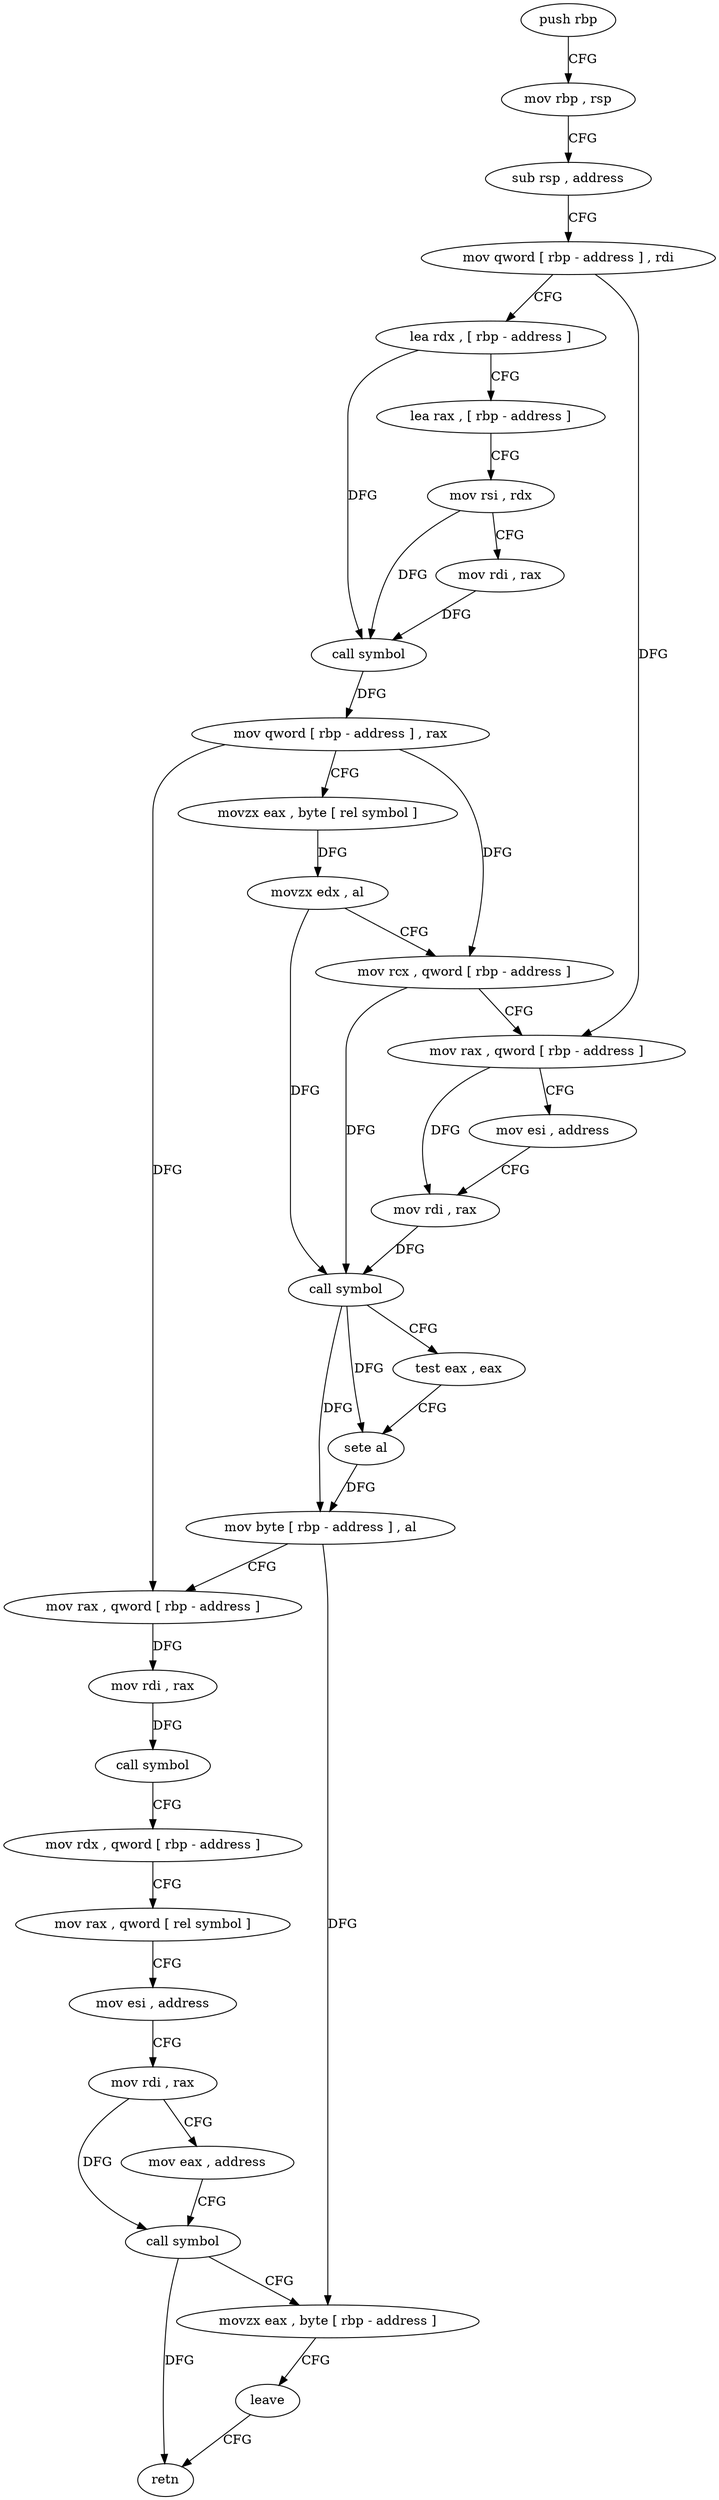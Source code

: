 digraph "func" {
"4218934" [label = "push rbp" ]
"4218935" [label = "mov rbp , rsp" ]
"4218938" [label = "sub rsp , address" ]
"4218942" [label = "mov qword [ rbp - address ] , rdi" ]
"4218946" [label = "lea rdx , [ rbp - address ]" ]
"4218950" [label = "lea rax , [ rbp - address ]" ]
"4218954" [label = "mov rsi , rdx" ]
"4218957" [label = "mov rdi , rax" ]
"4218960" [label = "call symbol" ]
"4218965" [label = "mov qword [ rbp - address ] , rax" ]
"4218969" [label = "movzx eax , byte [ rel symbol ]" ]
"4218976" [label = "movzx edx , al" ]
"4218979" [label = "mov rcx , qword [ rbp - address ]" ]
"4218983" [label = "mov rax , qword [ rbp - address ]" ]
"4218987" [label = "mov esi , address" ]
"4218992" [label = "mov rdi , rax" ]
"4218995" [label = "call symbol" ]
"4219000" [label = "test eax , eax" ]
"4219002" [label = "sete al" ]
"4219005" [label = "mov byte [ rbp - address ] , al" ]
"4219008" [label = "mov rax , qword [ rbp - address ]" ]
"4219012" [label = "mov rdi , rax" ]
"4219015" [label = "call symbol" ]
"4219020" [label = "mov rdx , qword [ rbp - address ]" ]
"4219024" [label = "mov rax , qword [ rel symbol ]" ]
"4219031" [label = "mov esi , address" ]
"4219036" [label = "mov rdi , rax" ]
"4219039" [label = "mov eax , address" ]
"4219044" [label = "call symbol" ]
"4219049" [label = "movzx eax , byte [ rbp - address ]" ]
"4219053" [label = "leave" ]
"4219054" [label = "retn" ]
"4218934" -> "4218935" [ label = "CFG" ]
"4218935" -> "4218938" [ label = "CFG" ]
"4218938" -> "4218942" [ label = "CFG" ]
"4218942" -> "4218946" [ label = "CFG" ]
"4218942" -> "4218983" [ label = "DFG" ]
"4218946" -> "4218950" [ label = "CFG" ]
"4218946" -> "4218960" [ label = "DFG" ]
"4218950" -> "4218954" [ label = "CFG" ]
"4218954" -> "4218957" [ label = "CFG" ]
"4218954" -> "4218960" [ label = "DFG" ]
"4218957" -> "4218960" [ label = "DFG" ]
"4218960" -> "4218965" [ label = "DFG" ]
"4218965" -> "4218969" [ label = "CFG" ]
"4218965" -> "4218979" [ label = "DFG" ]
"4218965" -> "4219008" [ label = "DFG" ]
"4218969" -> "4218976" [ label = "DFG" ]
"4218976" -> "4218979" [ label = "CFG" ]
"4218976" -> "4218995" [ label = "DFG" ]
"4218979" -> "4218983" [ label = "CFG" ]
"4218979" -> "4218995" [ label = "DFG" ]
"4218983" -> "4218987" [ label = "CFG" ]
"4218983" -> "4218992" [ label = "DFG" ]
"4218987" -> "4218992" [ label = "CFG" ]
"4218992" -> "4218995" [ label = "DFG" ]
"4218995" -> "4219000" [ label = "CFG" ]
"4218995" -> "4219002" [ label = "DFG" ]
"4218995" -> "4219005" [ label = "DFG" ]
"4219000" -> "4219002" [ label = "CFG" ]
"4219002" -> "4219005" [ label = "DFG" ]
"4219005" -> "4219008" [ label = "CFG" ]
"4219005" -> "4219049" [ label = "DFG" ]
"4219008" -> "4219012" [ label = "DFG" ]
"4219012" -> "4219015" [ label = "DFG" ]
"4219015" -> "4219020" [ label = "CFG" ]
"4219020" -> "4219024" [ label = "CFG" ]
"4219024" -> "4219031" [ label = "CFG" ]
"4219031" -> "4219036" [ label = "CFG" ]
"4219036" -> "4219039" [ label = "CFG" ]
"4219036" -> "4219044" [ label = "DFG" ]
"4219039" -> "4219044" [ label = "CFG" ]
"4219044" -> "4219049" [ label = "CFG" ]
"4219044" -> "4219054" [ label = "DFG" ]
"4219049" -> "4219053" [ label = "CFG" ]
"4219053" -> "4219054" [ label = "CFG" ]
}
